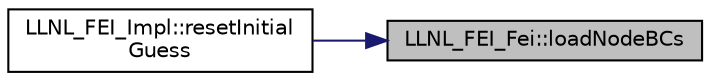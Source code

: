 digraph "LLNL_FEI_Fei::loadNodeBCs"
{
 // LATEX_PDF_SIZE
  edge [fontname="Helvetica",fontsize="10",labelfontname="Helvetica",labelfontsize="10"];
  node [fontname="Helvetica",fontsize="10",shape=record];
  rankdir="RL";
  Node1 [label="LLNL_FEI_Fei::loadNodeBCs",height=0.2,width=0.4,color="black", fillcolor="grey75", style="filled", fontcolor="black",tooltip=" "];
  Node1 -> Node2 [dir="back",color="midnightblue",fontsize="10",style="solid",fontname="Helvetica"];
  Node2 [label="LLNL_FEI_Impl::resetInitial\lGuess",height=0.2,width=0.4,color="black", fillcolor="white", style="filled",URL="$class_l_l_n_l___f_e_i___impl.html#ae2e2ce50fda3bd50497caea876822997",tooltip=" "];
}
